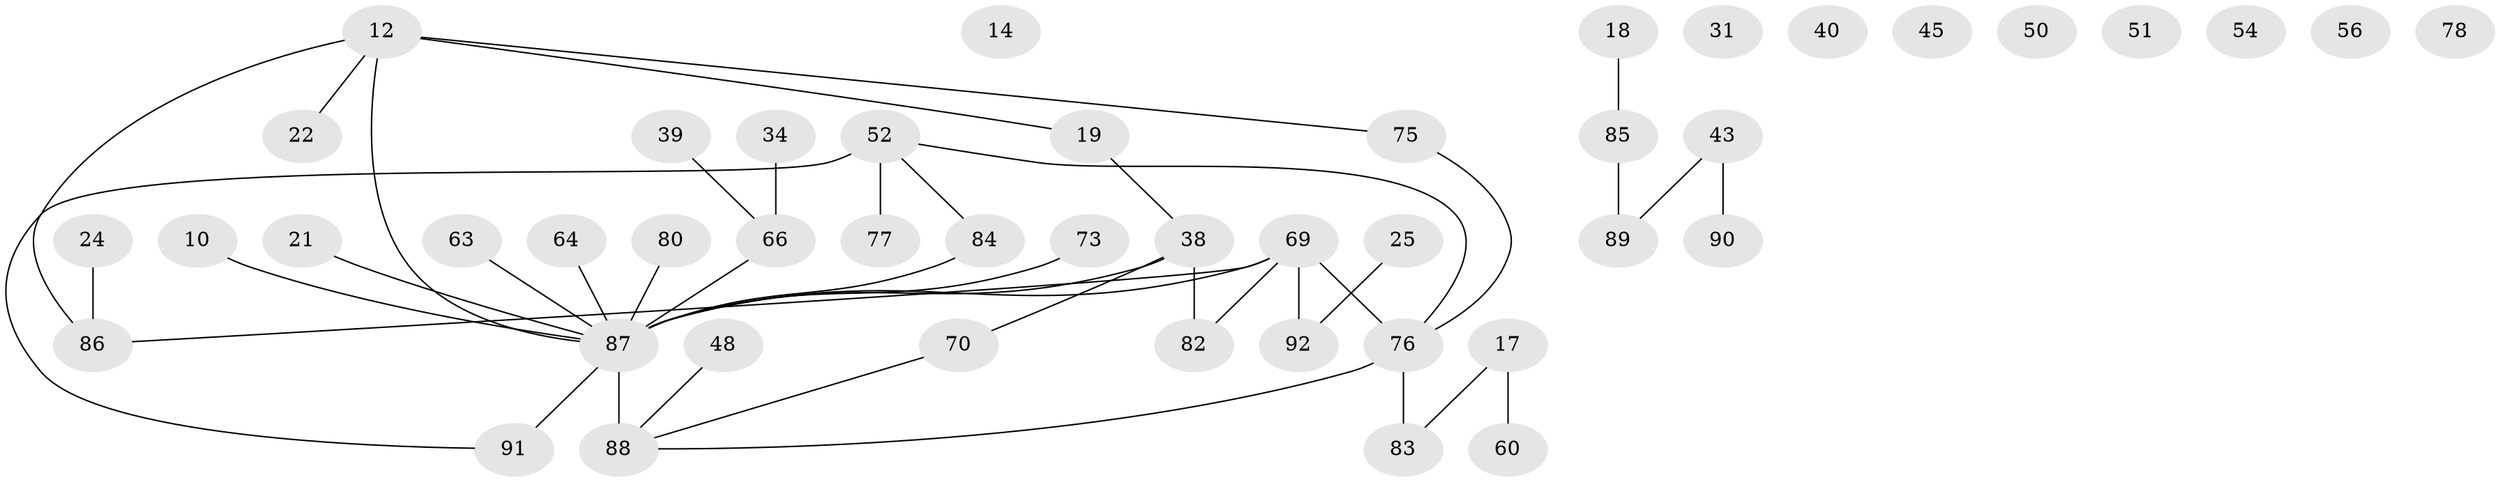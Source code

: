 // original degree distribution, {3: 0.20652173913043478, 1: 0.2391304347826087, 4: 0.13043478260869565, 6: 0.03260869565217391, 2: 0.21739130434782608, 0: 0.09782608695652174, 5: 0.07608695652173914}
// Generated by graph-tools (version 1.1) at 2025/40/03/09/25 04:40:09]
// undirected, 46 vertices, 43 edges
graph export_dot {
graph [start="1"]
  node [color=gray90,style=filled];
  10;
  12 [super="+8"];
  14;
  17;
  18;
  19;
  21;
  22;
  24;
  25;
  31;
  34;
  38;
  39;
  40;
  43;
  45;
  48;
  50;
  51;
  52 [super="+6"];
  54;
  56;
  60;
  63;
  64 [super="+35"];
  66 [super="+11+44"];
  69;
  70 [super="+2"];
  73;
  75;
  76 [super="+15+68"];
  77;
  78;
  80;
  82 [super="+30"];
  83;
  84 [super="+57"];
  85;
  86 [super="+42+67"];
  87 [super="+27+55+62+65+81"];
  88 [super="+32+47+79"];
  89 [super="+9"];
  90;
  91 [super="+61+58"];
  92;
  10 -- 87;
  12 -- 86;
  12 -- 19;
  12 -- 22;
  12 -- 75;
  12 -- 87 [weight=4];
  17 -- 60;
  17 -- 83;
  18 -- 85;
  19 -- 38;
  21 -- 87 [weight=2];
  24 -- 86;
  25 -- 92;
  34 -- 66;
  38 -- 70;
  38 -- 82;
  38 -- 87;
  39 -- 66;
  43 -- 89;
  43 -- 90;
  48 -- 88;
  52 -- 91 [weight=2];
  52 -- 77;
  52 -- 76;
  52 -- 84;
  63 -- 87 [weight=2];
  64 -- 87 [weight=2];
  66 -- 87 [weight=5];
  69 -- 92;
  69 -- 82;
  69 -- 86;
  69 -- 76;
  69 -- 87;
  70 -- 88;
  73 -- 87;
  75 -- 76;
  76 -- 88 [weight=2];
  76 -- 83;
  80 -- 87;
  84 -- 87;
  85 -- 89;
  87 -- 88 [weight=7];
  87 -- 91 [weight=4];
}
